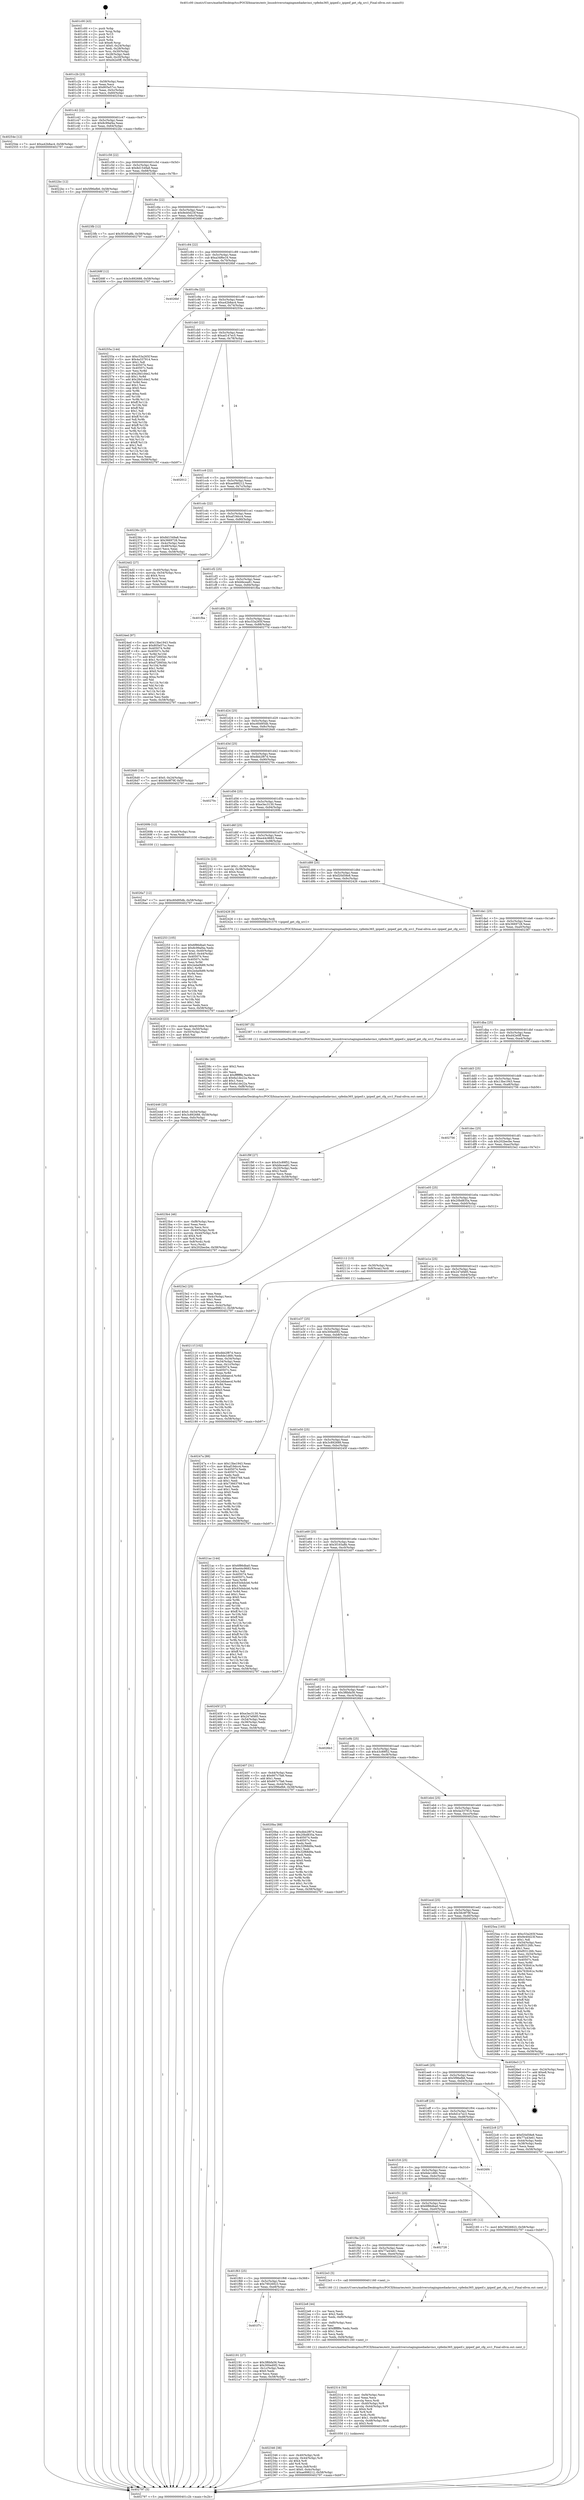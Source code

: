 digraph "0x401c00" {
  label = "0x401c00 (/mnt/c/Users/mathe/Desktop/tcc/POCII/binaries/extr_linuxdriversstagingmediadavinci_vpfedm365_ipipeif.c_ipipeif_get_cfg_src1_Final-ollvm.out::main(0))"
  labelloc = "t"
  node[shape=record]

  Entry [label="",width=0.3,height=0.3,shape=circle,fillcolor=black,style=filled]
  "0x401c2b" [label="{
     0x401c2b [23]\l
     | [instrs]\l
     &nbsp;&nbsp;0x401c2b \<+3\>: mov -0x58(%rbp),%eax\l
     &nbsp;&nbsp;0x401c2e \<+2\>: mov %eax,%ecx\l
     &nbsp;&nbsp;0x401c30 \<+6\>: sub $0x805e57cc,%ecx\l
     &nbsp;&nbsp;0x401c36 \<+3\>: mov %eax,-0x5c(%rbp)\l
     &nbsp;&nbsp;0x401c39 \<+3\>: mov %ecx,-0x60(%rbp)\l
     &nbsp;&nbsp;0x401c3c \<+6\>: je 000000000040254e \<main+0x94e\>\l
  }"]
  "0x40254e" [label="{
     0x40254e [12]\l
     | [instrs]\l
     &nbsp;&nbsp;0x40254e \<+7\>: movl $0xa42b8ac4,-0x58(%rbp)\l
     &nbsp;&nbsp;0x402555 \<+5\>: jmp 0000000000402797 \<main+0xb97\>\l
  }"]
  "0x401c42" [label="{
     0x401c42 [22]\l
     | [instrs]\l
     &nbsp;&nbsp;0x401c42 \<+5\>: jmp 0000000000401c47 \<main+0x47\>\l
     &nbsp;&nbsp;0x401c47 \<+3\>: mov -0x5c(%rbp),%eax\l
     &nbsp;&nbsp;0x401c4a \<+5\>: sub $0x8c99af4a,%eax\l
     &nbsp;&nbsp;0x401c4f \<+3\>: mov %eax,-0x64(%rbp)\l
     &nbsp;&nbsp;0x401c52 \<+6\>: je 00000000004022bc \<main+0x6bc\>\l
  }"]
  Exit [label="",width=0.3,height=0.3,shape=circle,fillcolor=black,style=filled,peripheries=2]
  "0x4022bc" [label="{
     0x4022bc [12]\l
     | [instrs]\l
     &nbsp;&nbsp;0x4022bc \<+7\>: movl $0x5f96efb6,-0x58(%rbp)\l
     &nbsp;&nbsp;0x4022c3 \<+5\>: jmp 0000000000402797 \<main+0xb97\>\l
  }"]
  "0x401c58" [label="{
     0x401c58 [22]\l
     | [instrs]\l
     &nbsp;&nbsp;0x401c58 \<+5\>: jmp 0000000000401c5d \<main+0x5d\>\l
     &nbsp;&nbsp;0x401c5d \<+3\>: mov -0x5c(%rbp),%eax\l
     &nbsp;&nbsp;0x401c60 \<+5\>: sub $0x8d1549a8,%eax\l
     &nbsp;&nbsp;0x401c65 \<+3\>: mov %eax,-0x68(%rbp)\l
     &nbsp;&nbsp;0x401c68 \<+6\>: je 00000000004023fb \<main+0x7fb\>\l
  }"]
  "0x4026a7" [label="{
     0x4026a7 [12]\l
     | [instrs]\l
     &nbsp;&nbsp;0x4026a7 \<+7\>: movl $0xc60d95db,-0x58(%rbp)\l
     &nbsp;&nbsp;0x4026ae \<+5\>: jmp 0000000000402797 \<main+0xb97\>\l
  }"]
  "0x4023fb" [label="{
     0x4023fb [12]\l
     | [instrs]\l
     &nbsp;&nbsp;0x4023fb \<+7\>: movl $0x3f165a8b,-0x58(%rbp)\l
     &nbsp;&nbsp;0x402402 \<+5\>: jmp 0000000000402797 \<main+0xb97\>\l
  }"]
  "0x401c6e" [label="{
     0x401c6e [22]\l
     | [instrs]\l
     &nbsp;&nbsp;0x401c6e \<+5\>: jmp 0000000000401c73 \<main+0x73\>\l
     &nbsp;&nbsp;0x401c73 \<+3\>: mov -0x5c(%rbp),%eax\l
     &nbsp;&nbsp;0x401c76 \<+5\>: sub $0x9e40d23f,%eax\l
     &nbsp;&nbsp;0x401c7b \<+3\>: mov %eax,-0x6c(%rbp)\l
     &nbsp;&nbsp;0x401c7e \<+6\>: je 000000000040268f \<main+0xa8f\>\l
  }"]
  "0x4024ed" [label="{
     0x4024ed [97]\l
     | [instrs]\l
     &nbsp;&nbsp;0x4024ed \<+5\>: mov $0x13be1943,%edx\l
     &nbsp;&nbsp;0x4024f2 \<+5\>: mov $0x805e57cc,%esi\l
     &nbsp;&nbsp;0x4024f7 \<+8\>: mov 0x405074,%r8d\l
     &nbsp;&nbsp;0x4024ff \<+8\>: mov 0x40507c,%r9d\l
     &nbsp;&nbsp;0x402507 \<+3\>: mov %r8d,%r10d\l
     &nbsp;&nbsp;0x40250a \<+7\>: add $0xd72665dc,%r10d\l
     &nbsp;&nbsp;0x402511 \<+4\>: sub $0x1,%r10d\l
     &nbsp;&nbsp;0x402515 \<+7\>: sub $0xd72665dc,%r10d\l
     &nbsp;&nbsp;0x40251c \<+4\>: imul %r10d,%r8d\l
     &nbsp;&nbsp;0x402520 \<+4\>: and $0x1,%r8d\l
     &nbsp;&nbsp;0x402524 \<+4\>: cmp $0x0,%r8d\l
     &nbsp;&nbsp;0x402528 \<+4\>: sete %r11b\l
     &nbsp;&nbsp;0x40252c \<+4\>: cmp $0xa,%r9d\l
     &nbsp;&nbsp;0x402530 \<+3\>: setl %bl\l
     &nbsp;&nbsp;0x402533 \<+3\>: mov %r11b,%r14b\l
     &nbsp;&nbsp;0x402536 \<+3\>: and %bl,%r14b\l
     &nbsp;&nbsp;0x402539 \<+3\>: xor %bl,%r11b\l
     &nbsp;&nbsp;0x40253c \<+3\>: or %r11b,%r14b\l
     &nbsp;&nbsp;0x40253f \<+4\>: test $0x1,%r14b\l
     &nbsp;&nbsp;0x402543 \<+3\>: cmovne %esi,%edx\l
     &nbsp;&nbsp;0x402546 \<+3\>: mov %edx,-0x58(%rbp)\l
     &nbsp;&nbsp;0x402549 \<+5\>: jmp 0000000000402797 \<main+0xb97\>\l
  }"]
  "0x40268f" [label="{
     0x40268f [12]\l
     | [instrs]\l
     &nbsp;&nbsp;0x40268f \<+7\>: movl $0x3c892688,-0x58(%rbp)\l
     &nbsp;&nbsp;0x402696 \<+5\>: jmp 0000000000402797 \<main+0xb97\>\l
  }"]
  "0x401c84" [label="{
     0x401c84 [22]\l
     | [instrs]\l
     &nbsp;&nbsp;0x401c84 \<+5\>: jmp 0000000000401c89 \<main+0x89\>\l
     &nbsp;&nbsp;0x401c89 \<+3\>: mov -0x5c(%rbp),%eax\l
     &nbsp;&nbsp;0x401c8c \<+5\>: sub $0xa34f6e16,%eax\l
     &nbsp;&nbsp;0x401c91 \<+3\>: mov %eax,-0x70(%rbp)\l
     &nbsp;&nbsp;0x401c94 \<+6\>: je 00000000004026bf \<main+0xabf\>\l
  }"]
  "0x402446" [label="{
     0x402446 [25]\l
     | [instrs]\l
     &nbsp;&nbsp;0x402446 \<+7\>: movl $0x0,-0x54(%rbp)\l
     &nbsp;&nbsp;0x40244d \<+7\>: movl $0x3c892688,-0x58(%rbp)\l
     &nbsp;&nbsp;0x402454 \<+6\>: mov %eax,-0xfc(%rbp)\l
     &nbsp;&nbsp;0x40245a \<+5\>: jmp 0000000000402797 \<main+0xb97\>\l
  }"]
  "0x4026bf" [label="{
     0x4026bf\l
  }", style=dashed]
  "0x401c9a" [label="{
     0x401c9a [22]\l
     | [instrs]\l
     &nbsp;&nbsp;0x401c9a \<+5\>: jmp 0000000000401c9f \<main+0x9f\>\l
     &nbsp;&nbsp;0x401c9f \<+3\>: mov -0x5c(%rbp),%eax\l
     &nbsp;&nbsp;0x401ca2 \<+5\>: sub $0xa42b8ac4,%eax\l
     &nbsp;&nbsp;0x401ca7 \<+3\>: mov %eax,-0x74(%rbp)\l
     &nbsp;&nbsp;0x401caa \<+6\>: je 000000000040255a \<main+0x95a\>\l
  }"]
  "0x40242f" [label="{
     0x40242f [23]\l
     | [instrs]\l
     &nbsp;&nbsp;0x40242f \<+10\>: movabs $0x4030b6,%rdi\l
     &nbsp;&nbsp;0x402439 \<+3\>: mov %eax,-0x50(%rbp)\l
     &nbsp;&nbsp;0x40243c \<+3\>: mov -0x50(%rbp),%esi\l
     &nbsp;&nbsp;0x40243f \<+2\>: mov $0x0,%al\l
     &nbsp;&nbsp;0x402441 \<+5\>: call 0000000000401040 \<printf@plt\>\l
     | [calls]\l
     &nbsp;&nbsp;0x401040 \{1\} (unknown)\l
  }"]
  "0x40255a" [label="{
     0x40255a [144]\l
     | [instrs]\l
     &nbsp;&nbsp;0x40255a \<+5\>: mov $0xc53a265f,%eax\l
     &nbsp;&nbsp;0x40255f \<+5\>: mov $0x4a337914,%ecx\l
     &nbsp;&nbsp;0x402564 \<+2\>: mov $0x1,%dl\l
     &nbsp;&nbsp;0x402566 \<+7\>: mov 0x405074,%esi\l
     &nbsp;&nbsp;0x40256d \<+7\>: mov 0x40507c,%edi\l
     &nbsp;&nbsp;0x402574 \<+3\>: mov %esi,%r8d\l
     &nbsp;&nbsp;0x402577 \<+7\>: sub $0x28d1d4e2,%r8d\l
     &nbsp;&nbsp;0x40257e \<+4\>: sub $0x1,%r8d\l
     &nbsp;&nbsp;0x402582 \<+7\>: add $0x28d1d4e2,%r8d\l
     &nbsp;&nbsp;0x402589 \<+4\>: imul %r8d,%esi\l
     &nbsp;&nbsp;0x40258d \<+3\>: and $0x1,%esi\l
     &nbsp;&nbsp;0x402590 \<+3\>: cmp $0x0,%esi\l
     &nbsp;&nbsp;0x402593 \<+4\>: sete %r9b\l
     &nbsp;&nbsp;0x402597 \<+3\>: cmp $0xa,%edi\l
     &nbsp;&nbsp;0x40259a \<+4\>: setl %r10b\l
     &nbsp;&nbsp;0x40259e \<+3\>: mov %r9b,%r11b\l
     &nbsp;&nbsp;0x4025a1 \<+4\>: xor $0xff,%r11b\l
     &nbsp;&nbsp;0x4025a5 \<+3\>: mov %r10b,%bl\l
     &nbsp;&nbsp;0x4025a8 \<+3\>: xor $0xff,%bl\l
     &nbsp;&nbsp;0x4025ab \<+3\>: xor $0x1,%dl\l
     &nbsp;&nbsp;0x4025ae \<+3\>: mov %r11b,%r14b\l
     &nbsp;&nbsp;0x4025b1 \<+4\>: and $0xff,%r14b\l
     &nbsp;&nbsp;0x4025b5 \<+3\>: and %dl,%r9b\l
     &nbsp;&nbsp;0x4025b8 \<+3\>: mov %bl,%r15b\l
     &nbsp;&nbsp;0x4025bb \<+4\>: and $0xff,%r15b\l
     &nbsp;&nbsp;0x4025bf \<+3\>: and %dl,%r10b\l
     &nbsp;&nbsp;0x4025c2 \<+3\>: or %r9b,%r14b\l
     &nbsp;&nbsp;0x4025c5 \<+3\>: or %r10b,%r15b\l
     &nbsp;&nbsp;0x4025c8 \<+3\>: xor %r15b,%r14b\l
     &nbsp;&nbsp;0x4025cb \<+3\>: or %bl,%r11b\l
     &nbsp;&nbsp;0x4025ce \<+4\>: xor $0xff,%r11b\l
     &nbsp;&nbsp;0x4025d2 \<+3\>: or $0x1,%dl\l
     &nbsp;&nbsp;0x4025d5 \<+3\>: and %dl,%r11b\l
     &nbsp;&nbsp;0x4025d8 \<+3\>: or %r11b,%r14b\l
     &nbsp;&nbsp;0x4025db \<+4\>: test $0x1,%r14b\l
     &nbsp;&nbsp;0x4025df \<+3\>: cmovne %ecx,%eax\l
     &nbsp;&nbsp;0x4025e2 \<+3\>: mov %eax,-0x58(%rbp)\l
     &nbsp;&nbsp;0x4025e5 \<+5\>: jmp 0000000000402797 \<main+0xb97\>\l
  }"]
  "0x401cb0" [label="{
     0x401cb0 [22]\l
     | [instrs]\l
     &nbsp;&nbsp;0x401cb0 \<+5\>: jmp 0000000000401cb5 \<main+0xb5\>\l
     &nbsp;&nbsp;0x401cb5 \<+3\>: mov -0x5c(%rbp),%eax\l
     &nbsp;&nbsp;0x401cb8 \<+5\>: sub $0xad147ec5,%eax\l
     &nbsp;&nbsp;0x401cbd \<+3\>: mov %eax,-0x78(%rbp)\l
     &nbsp;&nbsp;0x401cc0 \<+6\>: je 0000000000402012 \<main+0x412\>\l
  }"]
  "0x4023b4" [label="{
     0x4023b4 [46]\l
     | [instrs]\l
     &nbsp;&nbsp;0x4023b4 \<+6\>: mov -0xf8(%rbp),%ecx\l
     &nbsp;&nbsp;0x4023ba \<+3\>: imul %eax,%ecx\l
     &nbsp;&nbsp;0x4023bd \<+3\>: movslq %ecx,%rsi\l
     &nbsp;&nbsp;0x4023c0 \<+4\>: mov -0x40(%rbp),%rdi\l
     &nbsp;&nbsp;0x4023c4 \<+4\>: movslq -0x44(%rbp),%r8\l
     &nbsp;&nbsp;0x4023c8 \<+4\>: shl $0x4,%r8\l
     &nbsp;&nbsp;0x4023cc \<+3\>: add %r8,%rdi\l
     &nbsp;&nbsp;0x4023cf \<+4\>: mov 0x8(%rdi),%rdi\l
     &nbsp;&nbsp;0x4023d3 \<+3\>: mov %rsi,(%rdi)\l
     &nbsp;&nbsp;0x4023d6 \<+7\>: movl $0x202becbe,-0x58(%rbp)\l
     &nbsp;&nbsp;0x4023dd \<+5\>: jmp 0000000000402797 \<main+0xb97\>\l
  }"]
  "0x402012" [label="{
     0x402012\l
  }", style=dashed]
  "0x401cc6" [label="{
     0x401cc6 [22]\l
     | [instrs]\l
     &nbsp;&nbsp;0x401cc6 \<+5\>: jmp 0000000000401ccb \<main+0xcb\>\l
     &nbsp;&nbsp;0x401ccb \<+3\>: mov -0x5c(%rbp),%eax\l
     &nbsp;&nbsp;0x401cce \<+5\>: sub $0xae998212,%eax\l
     &nbsp;&nbsp;0x401cd3 \<+3\>: mov %eax,-0x7c(%rbp)\l
     &nbsp;&nbsp;0x401cd6 \<+6\>: je 000000000040236c \<main+0x76c\>\l
  }"]
  "0x40238c" [label="{
     0x40238c [40]\l
     | [instrs]\l
     &nbsp;&nbsp;0x40238c \<+5\>: mov $0x2,%ecx\l
     &nbsp;&nbsp;0x402391 \<+1\>: cltd\l
     &nbsp;&nbsp;0x402392 \<+2\>: idiv %ecx\l
     &nbsp;&nbsp;0x402394 \<+6\>: imul $0xfffffffe,%edx,%ecx\l
     &nbsp;&nbsp;0x40239a \<+6\>: sub $0x6a1de22a,%ecx\l
     &nbsp;&nbsp;0x4023a0 \<+3\>: add $0x1,%ecx\l
     &nbsp;&nbsp;0x4023a3 \<+6\>: add $0x6a1de22a,%ecx\l
     &nbsp;&nbsp;0x4023a9 \<+6\>: mov %ecx,-0xf8(%rbp)\l
     &nbsp;&nbsp;0x4023af \<+5\>: call 0000000000401160 \<next_i\>\l
     | [calls]\l
     &nbsp;&nbsp;0x401160 \{1\} (/mnt/c/Users/mathe/Desktop/tcc/POCII/binaries/extr_linuxdriversstagingmediadavinci_vpfedm365_ipipeif.c_ipipeif_get_cfg_src1_Final-ollvm.out::next_i)\l
  }"]
  "0x40236c" [label="{
     0x40236c [27]\l
     | [instrs]\l
     &nbsp;&nbsp;0x40236c \<+5\>: mov $0x8d1549a8,%eax\l
     &nbsp;&nbsp;0x402371 \<+5\>: mov $0x3669728,%ecx\l
     &nbsp;&nbsp;0x402376 \<+3\>: mov -0x4c(%rbp),%edx\l
     &nbsp;&nbsp;0x402379 \<+3\>: cmp -0x48(%rbp),%edx\l
     &nbsp;&nbsp;0x40237c \<+3\>: cmovl %ecx,%eax\l
     &nbsp;&nbsp;0x40237f \<+3\>: mov %eax,-0x58(%rbp)\l
     &nbsp;&nbsp;0x402382 \<+5\>: jmp 0000000000402797 \<main+0xb97\>\l
  }"]
  "0x401cdc" [label="{
     0x401cdc [22]\l
     | [instrs]\l
     &nbsp;&nbsp;0x401cdc \<+5\>: jmp 0000000000401ce1 \<main+0xe1\>\l
     &nbsp;&nbsp;0x401ce1 \<+3\>: mov -0x5c(%rbp),%eax\l
     &nbsp;&nbsp;0x401ce4 \<+5\>: sub $0xaf19dcc4,%eax\l
     &nbsp;&nbsp;0x401ce9 \<+3\>: mov %eax,-0x80(%rbp)\l
     &nbsp;&nbsp;0x401cec \<+6\>: je 00000000004024d2 \<main+0x8d2\>\l
  }"]
  "0x402346" [label="{
     0x402346 [38]\l
     | [instrs]\l
     &nbsp;&nbsp;0x402346 \<+4\>: mov -0x40(%rbp),%rdi\l
     &nbsp;&nbsp;0x40234a \<+4\>: movslq -0x44(%rbp),%r8\l
     &nbsp;&nbsp;0x40234e \<+4\>: shl $0x4,%r8\l
     &nbsp;&nbsp;0x402352 \<+3\>: add %r8,%rdi\l
     &nbsp;&nbsp;0x402355 \<+4\>: mov %rax,0x8(%rdi)\l
     &nbsp;&nbsp;0x402359 \<+7\>: movl $0x0,-0x4c(%rbp)\l
     &nbsp;&nbsp;0x402360 \<+7\>: movl $0xae998212,-0x58(%rbp)\l
     &nbsp;&nbsp;0x402367 \<+5\>: jmp 0000000000402797 \<main+0xb97\>\l
  }"]
  "0x4024d2" [label="{
     0x4024d2 [27]\l
     | [instrs]\l
     &nbsp;&nbsp;0x4024d2 \<+4\>: mov -0x40(%rbp),%rax\l
     &nbsp;&nbsp;0x4024d6 \<+4\>: movslq -0x54(%rbp),%rcx\l
     &nbsp;&nbsp;0x4024da \<+4\>: shl $0x4,%rcx\l
     &nbsp;&nbsp;0x4024de \<+3\>: add %rcx,%rax\l
     &nbsp;&nbsp;0x4024e1 \<+4\>: mov 0x8(%rax),%rax\l
     &nbsp;&nbsp;0x4024e5 \<+3\>: mov %rax,%rdi\l
     &nbsp;&nbsp;0x4024e8 \<+5\>: call 0000000000401030 \<free@plt\>\l
     | [calls]\l
     &nbsp;&nbsp;0x401030 \{1\} (unknown)\l
  }"]
  "0x401cf2" [label="{
     0x401cf2 [25]\l
     | [instrs]\l
     &nbsp;&nbsp;0x401cf2 \<+5\>: jmp 0000000000401cf7 \<main+0xf7\>\l
     &nbsp;&nbsp;0x401cf7 \<+3\>: mov -0x5c(%rbp),%eax\l
     &nbsp;&nbsp;0x401cfa \<+5\>: sub $0xbfecea81,%eax\l
     &nbsp;&nbsp;0x401cff \<+6\>: mov %eax,-0x84(%rbp)\l
     &nbsp;&nbsp;0x401d05 \<+6\>: je 0000000000401fba \<main+0x3ba\>\l
  }"]
  "0x402314" [label="{
     0x402314 [50]\l
     | [instrs]\l
     &nbsp;&nbsp;0x402314 \<+6\>: mov -0xf4(%rbp),%ecx\l
     &nbsp;&nbsp;0x40231a \<+3\>: imul %eax,%ecx\l
     &nbsp;&nbsp;0x40231d \<+3\>: movslq %ecx,%rdi\l
     &nbsp;&nbsp;0x402320 \<+4\>: mov -0x40(%rbp),%r8\l
     &nbsp;&nbsp;0x402324 \<+4\>: movslq -0x44(%rbp),%r9\l
     &nbsp;&nbsp;0x402328 \<+4\>: shl $0x4,%r9\l
     &nbsp;&nbsp;0x40232c \<+3\>: add %r9,%r8\l
     &nbsp;&nbsp;0x40232f \<+3\>: mov %rdi,(%r8)\l
     &nbsp;&nbsp;0x402332 \<+7\>: movl $0x1,-0x48(%rbp)\l
     &nbsp;&nbsp;0x402339 \<+4\>: movslq -0x48(%rbp),%rdi\l
     &nbsp;&nbsp;0x40233d \<+4\>: shl $0x3,%rdi\l
     &nbsp;&nbsp;0x402341 \<+5\>: call 0000000000401050 \<malloc@plt\>\l
     | [calls]\l
     &nbsp;&nbsp;0x401050 \{1\} (unknown)\l
  }"]
  "0x401fba" [label="{
     0x401fba\l
  }", style=dashed]
  "0x401d0b" [label="{
     0x401d0b [25]\l
     | [instrs]\l
     &nbsp;&nbsp;0x401d0b \<+5\>: jmp 0000000000401d10 \<main+0x110\>\l
     &nbsp;&nbsp;0x401d10 \<+3\>: mov -0x5c(%rbp),%eax\l
     &nbsp;&nbsp;0x401d13 \<+5\>: sub $0xc53a265f,%eax\l
     &nbsp;&nbsp;0x401d18 \<+6\>: mov %eax,-0x88(%rbp)\l
     &nbsp;&nbsp;0x401d1e \<+6\>: je 000000000040277d \<main+0xb7d\>\l
  }"]
  "0x4022e8" [label="{
     0x4022e8 [44]\l
     | [instrs]\l
     &nbsp;&nbsp;0x4022e8 \<+2\>: xor %ecx,%ecx\l
     &nbsp;&nbsp;0x4022ea \<+5\>: mov $0x2,%edx\l
     &nbsp;&nbsp;0x4022ef \<+6\>: mov %edx,-0xf0(%rbp)\l
     &nbsp;&nbsp;0x4022f5 \<+1\>: cltd\l
     &nbsp;&nbsp;0x4022f6 \<+6\>: mov -0xf0(%rbp),%esi\l
     &nbsp;&nbsp;0x4022fc \<+2\>: idiv %esi\l
     &nbsp;&nbsp;0x4022fe \<+6\>: imul $0xfffffffe,%edx,%edx\l
     &nbsp;&nbsp;0x402304 \<+3\>: sub $0x1,%ecx\l
     &nbsp;&nbsp;0x402307 \<+2\>: sub %ecx,%edx\l
     &nbsp;&nbsp;0x402309 \<+6\>: mov %edx,-0xf4(%rbp)\l
     &nbsp;&nbsp;0x40230f \<+5\>: call 0000000000401160 \<next_i\>\l
     | [calls]\l
     &nbsp;&nbsp;0x401160 \{1\} (/mnt/c/Users/mathe/Desktop/tcc/POCII/binaries/extr_linuxdriversstagingmediadavinci_vpfedm365_ipipeif.c_ipipeif_get_cfg_src1_Final-ollvm.out::next_i)\l
  }"]
  "0x40277d" [label="{
     0x40277d\l
  }", style=dashed]
  "0x401d24" [label="{
     0x401d24 [25]\l
     | [instrs]\l
     &nbsp;&nbsp;0x401d24 \<+5\>: jmp 0000000000401d29 \<main+0x129\>\l
     &nbsp;&nbsp;0x401d29 \<+3\>: mov -0x5c(%rbp),%eax\l
     &nbsp;&nbsp;0x401d2c \<+5\>: sub $0xc60d95db,%eax\l
     &nbsp;&nbsp;0x401d31 \<+6\>: mov %eax,-0x8c(%rbp)\l
     &nbsp;&nbsp;0x401d37 \<+6\>: je 00000000004026d0 \<main+0xad0\>\l
  }"]
  "0x402253" [label="{
     0x402253 [105]\l
     | [instrs]\l
     &nbsp;&nbsp;0x402253 \<+5\>: mov $0x6f86dba0,%ecx\l
     &nbsp;&nbsp;0x402258 \<+5\>: mov $0x8c99af4a,%edx\l
     &nbsp;&nbsp;0x40225d \<+4\>: mov %rax,-0x40(%rbp)\l
     &nbsp;&nbsp;0x402261 \<+7\>: movl $0x0,-0x44(%rbp)\l
     &nbsp;&nbsp;0x402268 \<+7\>: mov 0x405074,%esi\l
     &nbsp;&nbsp;0x40226f \<+8\>: mov 0x40507c,%r8d\l
     &nbsp;&nbsp;0x402277 \<+3\>: mov %esi,%r9d\l
     &nbsp;&nbsp;0x40227a \<+7\>: add $0x2eda0b89,%r9d\l
     &nbsp;&nbsp;0x402281 \<+4\>: sub $0x1,%r9d\l
     &nbsp;&nbsp;0x402285 \<+7\>: sub $0x2eda0b89,%r9d\l
     &nbsp;&nbsp;0x40228c \<+4\>: imul %r9d,%esi\l
     &nbsp;&nbsp;0x402290 \<+3\>: and $0x1,%esi\l
     &nbsp;&nbsp;0x402293 \<+3\>: cmp $0x0,%esi\l
     &nbsp;&nbsp;0x402296 \<+4\>: sete %r10b\l
     &nbsp;&nbsp;0x40229a \<+4\>: cmp $0xa,%r8d\l
     &nbsp;&nbsp;0x40229e \<+4\>: setl %r11b\l
     &nbsp;&nbsp;0x4022a2 \<+3\>: mov %r10b,%bl\l
     &nbsp;&nbsp;0x4022a5 \<+3\>: and %r11b,%bl\l
     &nbsp;&nbsp;0x4022a8 \<+3\>: xor %r11b,%r10b\l
     &nbsp;&nbsp;0x4022ab \<+3\>: or %r10b,%bl\l
     &nbsp;&nbsp;0x4022ae \<+3\>: test $0x1,%bl\l
     &nbsp;&nbsp;0x4022b1 \<+3\>: cmovne %edx,%ecx\l
     &nbsp;&nbsp;0x4022b4 \<+3\>: mov %ecx,-0x58(%rbp)\l
     &nbsp;&nbsp;0x4022b7 \<+5\>: jmp 0000000000402797 \<main+0xb97\>\l
  }"]
  "0x4026d0" [label="{
     0x4026d0 [19]\l
     | [instrs]\l
     &nbsp;&nbsp;0x4026d0 \<+7\>: movl $0x0,-0x24(%rbp)\l
     &nbsp;&nbsp;0x4026d7 \<+7\>: movl $0x58c9f79f,-0x58(%rbp)\l
     &nbsp;&nbsp;0x4026de \<+5\>: jmp 0000000000402797 \<main+0xb97\>\l
  }"]
  "0x401d3d" [label="{
     0x401d3d [25]\l
     | [instrs]\l
     &nbsp;&nbsp;0x401d3d \<+5\>: jmp 0000000000401d42 \<main+0x142\>\l
     &nbsp;&nbsp;0x401d42 \<+3\>: mov -0x5c(%rbp),%eax\l
     &nbsp;&nbsp;0x401d45 \<+5\>: sub $0xdbb2f87d,%eax\l
     &nbsp;&nbsp;0x401d4a \<+6\>: mov %eax,-0x90(%rbp)\l
     &nbsp;&nbsp;0x401d50 \<+6\>: je 000000000040270c \<main+0xb0c\>\l
  }"]
  "0x401f7c" [label="{
     0x401f7c\l
  }", style=dashed]
  "0x40270c" [label="{
     0x40270c\l
  }", style=dashed]
  "0x401d56" [label="{
     0x401d56 [25]\l
     | [instrs]\l
     &nbsp;&nbsp;0x401d56 \<+5\>: jmp 0000000000401d5b \<main+0x15b\>\l
     &nbsp;&nbsp;0x401d5b \<+3\>: mov -0x5c(%rbp),%eax\l
     &nbsp;&nbsp;0x401d5e \<+5\>: sub $0xe3ec3130,%eax\l
     &nbsp;&nbsp;0x401d63 \<+6\>: mov %eax,-0x94(%rbp)\l
     &nbsp;&nbsp;0x401d69 \<+6\>: je 000000000040269b \<main+0xa9b\>\l
  }"]
  "0x402191" [label="{
     0x402191 [27]\l
     | [instrs]\l
     &nbsp;&nbsp;0x402191 \<+5\>: mov $0x3f6bfa56,%eax\l
     &nbsp;&nbsp;0x402196 \<+5\>: mov $0x300ed0f2,%ecx\l
     &nbsp;&nbsp;0x40219b \<+3\>: mov -0x1c(%rbp),%edx\l
     &nbsp;&nbsp;0x40219e \<+3\>: cmp $0x0,%edx\l
     &nbsp;&nbsp;0x4021a1 \<+3\>: cmove %ecx,%eax\l
     &nbsp;&nbsp;0x4021a4 \<+3\>: mov %eax,-0x58(%rbp)\l
     &nbsp;&nbsp;0x4021a7 \<+5\>: jmp 0000000000402797 \<main+0xb97\>\l
  }"]
  "0x40269b" [label="{
     0x40269b [12]\l
     | [instrs]\l
     &nbsp;&nbsp;0x40269b \<+4\>: mov -0x40(%rbp),%rax\l
     &nbsp;&nbsp;0x40269f \<+3\>: mov %rax,%rdi\l
     &nbsp;&nbsp;0x4026a2 \<+5\>: call 0000000000401030 \<free@plt\>\l
     | [calls]\l
     &nbsp;&nbsp;0x401030 \{1\} (unknown)\l
  }"]
  "0x401d6f" [label="{
     0x401d6f [25]\l
     | [instrs]\l
     &nbsp;&nbsp;0x401d6f \<+5\>: jmp 0000000000401d74 \<main+0x174\>\l
     &nbsp;&nbsp;0x401d74 \<+3\>: mov -0x5c(%rbp),%eax\l
     &nbsp;&nbsp;0x401d77 \<+5\>: sub $0xe44c9683,%eax\l
     &nbsp;&nbsp;0x401d7c \<+6\>: mov %eax,-0x98(%rbp)\l
     &nbsp;&nbsp;0x401d82 \<+6\>: je 000000000040223c \<main+0x63c\>\l
  }"]
  "0x401f63" [label="{
     0x401f63 [25]\l
     | [instrs]\l
     &nbsp;&nbsp;0x401f63 \<+5\>: jmp 0000000000401f68 \<main+0x368\>\l
     &nbsp;&nbsp;0x401f68 \<+3\>: mov -0x5c(%rbp),%eax\l
     &nbsp;&nbsp;0x401f6b \<+5\>: sub $0x79026923,%eax\l
     &nbsp;&nbsp;0x401f70 \<+6\>: mov %eax,-0xe8(%rbp)\l
     &nbsp;&nbsp;0x401f76 \<+6\>: je 0000000000402191 \<main+0x591\>\l
  }"]
  "0x40223c" [label="{
     0x40223c [23]\l
     | [instrs]\l
     &nbsp;&nbsp;0x40223c \<+7\>: movl $0x1,-0x38(%rbp)\l
     &nbsp;&nbsp;0x402243 \<+4\>: movslq -0x38(%rbp),%rax\l
     &nbsp;&nbsp;0x402247 \<+4\>: shl $0x4,%rax\l
     &nbsp;&nbsp;0x40224b \<+3\>: mov %rax,%rdi\l
     &nbsp;&nbsp;0x40224e \<+5\>: call 0000000000401050 \<malloc@plt\>\l
     | [calls]\l
     &nbsp;&nbsp;0x401050 \{1\} (unknown)\l
  }"]
  "0x401d88" [label="{
     0x401d88 [25]\l
     | [instrs]\l
     &nbsp;&nbsp;0x401d88 \<+5\>: jmp 0000000000401d8d \<main+0x18d\>\l
     &nbsp;&nbsp;0x401d8d \<+3\>: mov -0x5c(%rbp),%eax\l
     &nbsp;&nbsp;0x401d90 \<+5\>: sub $0xf20d58e8,%eax\l
     &nbsp;&nbsp;0x401d95 \<+6\>: mov %eax,-0x9c(%rbp)\l
     &nbsp;&nbsp;0x401d9b \<+6\>: je 0000000000402426 \<main+0x826\>\l
  }"]
  "0x4022e3" [label="{
     0x4022e3 [5]\l
     | [instrs]\l
     &nbsp;&nbsp;0x4022e3 \<+5\>: call 0000000000401160 \<next_i\>\l
     | [calls]\l
     &nbsp;&nbsp;0x401160 \{1\} (/mnt/c/Users/mathe/Desktop/tcc/POCII/binaries/extr_linuxdriversstagingmediadavinci_vpfedm365_ipipeif.c_ipipeif_get_cfg_src1_Final-ollvm.out::next_i)\l
  }"]
  "0x402426" [label="{
     0x402426 [9]\l
     | [instrs]\l
     &nbsp;&nbsp;0x402426 \<+4\>: mov -0x40(%rbp),%rdi\l
     &nbsp;&nbsp;0x40242a \<+5\>: call 0000000000401570 \<ipipeif_get_cfg_src1\>\l
     | [calls]\l
     &nbsp;&nbsp;0x401570 \{1\} (/mnt/c/Users/mathe/Desktop/tcc/POCII/binaries/extr_linuxdriversstagingmediadavinci_vpfedm365_ipipeif.c_ipipeif_get_cfg_src1_Final-ollvm.out::ipipeif_get_cfg_src1)\l
  }"]
  "0x401da1" [label="{
     0x401da1 [25]\l
     | [instrs]\l
     &nbsp;&nbsp;0x401da1 \<+5\>: jmp 0000000000401da6 \<main+0x1a6\>\l
     &nbsp;&nbsp;0x401da6 \<+3\>: mov -0x5c(%rbp),%eax\l
     &nbsp;&nbsp;0x401da9 \<+5\>: sub $0x3669728,%eax\l
     &nbsp;&nbsp;0x401dae \<+6\>: mov %eax,-0xa0(%rbp)\l
     &nbsp;&nbsp;0x401db4 \<+6\>: je 0000000000402387 \<main+0x787\>\l
  }"]
  "0x401f4a" [label="{
     0x401f4a [25]\l
     | [instrs]\l
     &nbsp;&nbsp;0x401f4a \<+5\>: jmp 0000000000401f4f \<main+0x34f\>\l
     &nbsp;&nbsp;0x401f4f \<+3\>: mov -0x5c(%rbp),%eax\l
     &nbsp;&nbsp;0x401f52 \<+5\>: sub $0x77a43e61,%eax\l
     &nbsp;&nbsp;0x401f57 \<+6\>: mov %eax,-0xe4(%rbp)\l
     &nbsp;&nbsp;0x401f5d \<+6\>: je 00000000004022e3 \<main+0x6e3\>\l
  }"]
  "0x402387" [label="{
     0x402387 [5]\l
     | [instrs]\l
     &nbsp;&nbsp;0x402387 \<+5\>: call 0000000000401160 \<next_i\>\l
     | [calls]\l
     &nbsp;&nbsp;0x401160 \{1\} (/mnt/c/Users/mathe/Desktop/tcc/POCII/binaries/extr_linuxdriversstagingmediadavinci_vpfedm365_ipipeif.c_ipipeif_get_cfg_src1_Final-ollvm.out::next_i)\l
  }"]
  "0x401dba" [label="{
     0x401dba [25]\l
     | [instrs]\l
     &nbsp;&nbsp;0x401dba \<+5\>: jmp 0000000000401dbf \<main+0x1bf\>\l
     &nbsp;&nbsp;0x401dbf \<+3\>: mov -0x5c(%rbp),%eax\l
     &nbsp;&nbsp;0x401dc2 \<+5\>: sub $0xd42e0ff,%eax\l
     &nbsp;&nbsp;0x401dc7 \<+6\>: mov %eax,-0xa4(%rbp)\l
     &nbsp;&nbsp;0x401dcd \<+6\>: je 0000000000401f9f \<main+0x39f\>\l
  }"]
  "0x402728" [label="{
     0x402728\l
  }", style=dashed]
  "0x401f9f" [label="{
     0x401f9f [27]\l
     | [instrs]\l
     &nbsp;&nbsp;0x401f9f \<+5\>: mov $0x43c89f52,%eax\l
     &nbsp;&nbsp;0x401fa4 \<+5\>: mov $0xbfecea81,%ecx\l
     &nbsp;&nbsp;0x401fa9 \<+3\>: mov -0x20(%rbp),%edx\l
     &nbsp;&nbsp;0x401fac \<+3\>: cmp $0x2,%edx\l
     &nbsp;&nbsp;0x401faf \<+3\>: cmovne %ecx,%eax\l
     &nbsp;&nbsp;0x401fb2 \<+3\>: mov %eax,-0x58(%rbp)\l
     &nbsp;&nbsp;0x401fb5 \<+5\>: jmp 0000000000402797 \<main+0xb97\>\l
  }"]
  "0x401dd3" [label="{
     0x401dd3 [25]\l
     | [instrs]\l
     &nbsp;&nbsp;0x401dd3 \<+5\>: jmp 0000000000401dd8 \<main+0x1d8\>\l
     &nbsp;&nbsp;0x401dd8 \<+3\>: mov -0x5c(%rbp),%eax\l
     &nbsp;&nbsp;0x401ddb \<+5\>: sub $0x13be1943,%eax\l
     &nbsp;&nbsp;0x401de0 \<+6\>: mov %eax,-0xa8(%rbp)\l
     &nbsp;&nbsp;0x401de6 \<+6\>: je 0000000000402756 \<main+0xb56\>\l
  }"]
  "0x402797" [label="{
     0x402797 [5]\l
     | [instrs]\l
     &nbsp;&nbsp;0x402797 \<+5\>: jmp 0000000000401c2b \<main+0x2b\>\l
  }"]
  "0x401c00" [label="{
     0x401c00 [43]\l
     | [instrs]\l
     &nbsp;&nbsp;0x401c00 \<+1\>: push %rbp\l
     &nbsp;&nbsp;0x401c01 \<+3\>: mov %rsp,%rbp\l
     &nbsp;&nbsp;0x401c04 \<+2\>: push %r15\l
     &nbsp;&nbsp;0x401c06 \<+2\>: push %r14\l
     &nbsp;&nbsp;0x401c08 \<+1\>: push %rbx\l
     &nbsp;&nbsp;0x401c09 \<+7\>: sub $0xe8,%rsp\l
     &nbsp;&nbsp;0x401c10 \<+7\>: movl $0x0,-0x24(%rbp)\l
     &nbsp;&nbsp;0x401c17 \<+3\>: mov %edi,-0x28(%rbp)\l
     &nbsp;&nbsp;0x401c1a \<+4\>: mov %rsi,-0x30(%rbp)\l
     &nbsp;&nbsp;0x401c1e \<+3\>: mov -0x28(%rbp),%edi\l
     &nbsp;&nbsp;0x401c21 \<+3\>: mov %edi,-0x20(%rbp)\l
     &nbsp;&nbsp;0x401c24 \<+7\>: movl $0xd42e0ff,-0x58(%rbp)\l
  }"]
  "0x401f31" [label="{
     0x401f31 [25]\l
     | [instrs]\l
     &nbsp;&nbsp;0x401f31 \<+5\>: jmp 0000000000401f36 \<main+0x336\>\l
     &nbsp;&nbsp;0x401f36 \<+3\>: mov -0x5c(%rbp),%eax\l
     &nbsp;&nbsp;0x401f39 \<+5\>: sub $0x6f86dba0,%eax\l
     &nbsp;&nbsp;0x401f3e \<+6\>: mov %eax,-0xe0(%rbp)\l
     &nbsp;&nbsp;0x401f44 \<+6\>: je 0000000000402728 \<main+0xb28\>\l
  }"]
  "0x402756" [label="{
     0x402756\l
  }", style=dashed]
  "0x401dec" [label="{
     0x401dec [25]\l
     | [instrs]\l
     &nbsp;&nbsp;0x401dec \<+5\>: jmp 0000000000401df1 \<main+0x1f1\>\l
     &nbsp;&nbsp;0x401df1 \<+3\>: mov -0x5c(%rbp),%eax\l
     &nbsp;&nbsp;0x401df4 \<+5\>: sub $0x202becbe,%eax\l
     &nbsp;&nbsp;0x401df9 \<+6\>: mov %eax,-0xac(%rbp)\l
     &nbsp;&nbsp;0x401dff \<+6\>: je 00000000004023e2 \<main+0x7e2\>\l
  }"]
  "0x402185" [label="{
     0x402185 [12]\l
     | [instrs]\l
     &nbsp;&nbsp;0x402185 \<+7\>: movl $0x79026923,-0x58(%rbp)\l
     &nbsp;&nbsp;0x40218c \<+5\>: jmp 0000000000402797 \<main+0xb97\>\l
  }"]
  "0x4023e2" [label="{
     0x4023e2 [25]\l
     | [instrs]\l
     &nbsp;&nbsp;0x4023e2 \<+2\>: xor %eax,%eax\l
     &nbsp;&nbsp;0x4023e4 \<+3\>: mov -0x4c(%rbp),%ecx\l
     &nbsp;&nbsp;0x4023e7 \<+3\>: sub $0x1,%eax\l
     &nbsp;&nbsp;0x4023ea \<+2\>: sub %eax,%ecx\l
     &nbsp;&nbsp;0x4023ec \<+3\>: mov %ecx,-0x4c(%rbp)\l
     &nbsp;&nbsp;0x4023ef \<+7\>: movl $0xae998212,-0x58(%rbp)\l
     &nbsp;&nbsp;0x4023f6 \<+5\>: jmp 0000000000402797 \<main+0xb97\>\l
  }"]
  "0x401e05" [label="{
     0x401e05 [25]\l
     | [instrs]\l
     &nbsp;&nbsp;0x401e05 \<+5\>: jmp 0000000000401e0a \<main+0x20a\>\l
     &nbsp;&nbsp;0x401e0a \<+3\>: mov -0x5c(%rbp),%eax\l
     &nbsp;&nbsp;0x401e0d \<+5\>: sub $0x20bd835a,%eax\l
     &nbsp;&nbsp;0x401e12 \<+6\>: mov %eax,-0xb0(%rbp)\l
     &nbsp;&nbsp;0x401e18 \<+6\>: je 0000000000402112 \<main+0x512\>\l
  }"]
  "0x401f18" [label="{
     0x401f18 [25]\l
     | [instrs]\l
     &nbsp;&nbsp;0x401f18 \<+5\>: jmp 0000000000401f1d \<main+0x31d\>\l
     &nbsp;&nbsp;0x401f1d \<+3\>: mov -0x5c(%rbp),%eax\l
     &nbsp;&nbsp;0x401f20 \<+5\>: sub $0x6de1d6fc,%eax\l
     &nbsp;&nbsp;0x401f25 \<+6\>: mov %eax,-0xdc(%rbp)\l
     &nbsp;&nbsp;0x401f2b \<+6\>: je 0000000000402185 \<main+0x585\>\l
  }"]
  "0x402112" [label="{
     0x402112 [13]\l
     | [instrs]\l
     &nbsp;&nbsp;0x402112 \<+4\>: mov -0x30(%rbp),%rax\l
     &nbsp;&nbsp;0x402116 \<+4\>: mov 0x8(%rax),%rdi\l
     &nbsp;&nbsp;0x40211a \<+5\>: call 0000000000401060 \<atoi@plt\>\l
     | [calls]\l
     &nbsp;&nbsp;0x401060 \{1\} (unknown)\l
  }"]
  "0x401e1e" [label="{
     0x401e1e [25]\l
     | [instrs]\l
     &nbsp;&nbsp;0x401e1e \<+5\>: jmp 0000000000401e23 \<main+0x223\>\l
     &nbsp;&nbsp;0x401e23 \<+3\>: mov -0x5c(%rbp),%eax\l
     &nbsp;&nbsp;0x401e26 \<+5\>: sub $0x247ef485,%eax\l
     &nbsp;&nbsp;0x401e2b \<+6\>: mov %eax,-0xb4(%rbp)\l
     &nbsp;&nbsp;0x401e31 \<+6\>: je 000000000040247a \<main+0x87a\>\l
  }"]
  "0x4026f4" [label="{
     0x4026f4\l
  }", style=dashed]
  "0x40247a" [label="{
     0x40247a [88]\l
     | [instrs]\l
     &nbsp;&nbsp;0x40247a \<+5\>: mov $0x13be1943,%eax\l
     &nbsp;&nbsp;0x40247f \<+5\>: mov $0xaf19dcc4,%ecx\l
     &nbsp;&nbsp;0x402484 \<+7\>: mov 0x405074,%edx\l
     &nbsp;&nbsp;0x40248b \<+7\>: mov 0x40507c,%esi\l
     &nbsp;&nbsp;0x402492 \<+2\>: mov %edx,%edi\l
     &nbsp;&nbsp;0x402494 \<+6\>: add $0x73663768,%edi\l
     &nbsp;&nbsp;0x40249a \<+3\>: sub $0x1,%edi\l
     &nbsp;&nbsp;0x40249d \<+6\>: sub $0x73663768,%edi\l
     &nbsp;&nbsp;0x4024a3 \<+3\>: imul %edi,%edx\l
     &nbsp;&nbsp;0x4024a6 \<+3\>: and $0x1,%edx\l
     &nbsp;&nbsp;0x4024a9 \<+3\>: cmp $0x0,%edx\l
     &nbsp;&nbsp;0x4024ac \<+4\>: sete %r8b\l
     &nbsp;&nbsp;0x4024b0 \<+3\>: cmp $0xa,%esi\l
     &nbsp;&nbsp;0x4024b3 \<+4\>: setl %r9b\l
     &nbsp;&nbsp;0x4024b7 \<+3\>: mov %r8b,%r10b\l
     &nbsp;&nbsp;0x4024ba \<+3\>: and %r9b,%r10b\l
     &nbsp;&nbsp;0x4024bd \<+3\>: xor %r9b,%r8b\l
     &nbsp;&nbsp;0x4024c0 \<+3\>: or %r8b,%r10b\l
     &nbsp;&nbsp;0x4024c3 \<+4\>: test $0x1,%r10b\l
     &nbsp;&nbsp;0x4024c7 \<+3\>: cmovne %ecx,%eax\l
     &nbsp;&nbsp;0x4024ca \<+3\>: mov %eax,-0x58(%rbp)\l
     &nbsp;&nbsp;0x4024cd \<+5\>: jmp 0000000000402797 \<main+0xb97\>\l
  }"]
  "0x401e37" [label="{
     0x401e37 [25]\l
     | [instrs]\l
     &nbsp;&nbsp;0x401e37 \<+5\>: jmp 0000000000401e3c \<main+0x23c\>\l
     &nbsp;&nbsp;0x401e3c \<+3\>: mov -0x5c(%rbp),%eax\l
     &nbsp;&nbsp;0x401e3f \<+5\>: sub $0x300ed0f2,%eax\l
     &nbsp;&nbsp;0x401e44 \<+6\>: mov %eax,-0xb8(%rbp)\l
     &nbsp;&nbsp;0x401e4a \<+6\>: je 00000000004021ac \<main+0x5ac\>\l
  }"]
  "0x401eff" [label="{
     0x401eff [25]\l
     | [instrs]\l
     &nbsp;&nbsp;0x401eff \<+5\>: jmp 0000000000401f04 \<main+0x304\>\l
     &nbsp;&nbsp;0x401f04 \<+3\>: mov -0x5c(%rbp),%eax\l
     &nbsp;&nbsp;0x401f07 \<+5\>: sub $0x6d1e7ec3,%eax\l
     &nbsp;&nbsp;0x401f0c \<+6\>: mov %eax,-0xd8(%rbp)\l
     &nbsp;&nbsp;0x401f12 \<+6\>: je 00000000004026f4 \<main+0xaf4\>\l
  }"]
  "0x4021ac" [label="{
     0x4021ac [144]\l
     | [instrs]\l
     &nbsp;&nbsp;0x4021ac \<+5\>: mov $0x6f86dba0,%eax\l
     &nbsp;&nbsp;0x4021b1 \<+5\>: mov $0xe44c9683,%ecx\l
     &nbsp;&nbsp;0x4021b6 \<+2\>: mov $0x1,%dl\l
     &nbsp;&nbsp;0x4021b8 \<+7\>: mov 0x405074,%esi\l
     &nbsp;&nbsp;0x4021bf \<+7\>: mov 0x40507c,%edi\l
     &nbsp;&nbsp;0x4021c6 \<+3\>: mov %esi,%r8d\l
     &nbsp;&nbsp;0x4021c9 \<+7\>: add $0x93d4dcb6,%r8d\l
     &nbsp;&nbsp;0x4021d0 \<+4\>: sub $0x1,%r8d\l
     &nbsp;&nbsp;0x4021d4 \<+7\>: sub $0x93d4dcb6,%r8d\l
     &nbsp;&nbsp;0x4021db \<+4\>: imul %r8d,%esi\l
     &nbsp;&nbsp;0x4021df \<+3\>: and $0x1,%esi\l
     &nbsp;&nbsp;0x4021e2 \<+3\>: cmp $0x0,%esi\l
     &nbsp;&nbsp;0x4021e5 \<+4\>: sete %r9b\l
     &nbsp;&nbsp;0x4021e9 \<+3\>: cmp $0xa,%edi\l
     &nbsp;&nbsp;0x4021ec \<+4\>: setl %r10b\l
     &nbsp;&nbsp;0x4021f0 \<+3\>: mov %r9b,%r11b\l
     &nbsp;&nbsp;0x4021f3 \<+4\>: xor $0xff,%r11b\l
     &nbsp;&nbsp;0x4021f7 \<+3\>: mov %r10b,%bl\l
     &nbsp;&nbsp;0x4021fa \<+3\>: xor $0xff,%bl\l
     &nbsp;&nbsp;0x4021fd \<+3\>: xor $0x1,%dl\l
     &nbsp;&nbsp;0x402200 \<+3\>: mov %r11b,%r14b\l
     &nbsp;&nbsp;0x402203 \<+4\>: and $0xff,%r14b\l
     &nbsp;&nbsp;0x402207 \<+3\>: and %dl,%r9b\l
     &nbsp;&nbsp;0x40220a \<+3\>: mov %bl,%r15b\l
     &nbsp;&nbsp;0x40220d \<+4\>: and $0xff,%r15b\l
     &nbsp;&nbsp;0x402211 \<+3\>: and %dl,%r10b\l
     &nbsp;&nbsp;0x402214 \<+3\>: or %r9b,%r14b\l
     &nbsp;&nbsp;0x402217 \<+3\>: or %r10b,%r15b\l
     &nbsp;&nbsp;0x40221a \<+3\>: xor %r15b,%r14b\l
     &nbsp;&nbsp;0x40221d \<+3\>: or %bl,%r11b\l
     &nbsp;&nbsp;0x402220 \<+4\>: xor $0xff,%r11b\l
     &nbsp;&nbsp;0x402224 \<+3\>: or $0x1,%dl\l
     &nbsp;&nbsp;0x402227 \<+3\>: and %dl,%r11b\l
     &nbsp;&nbsp;0x40222a \<+3\>: or %r11b,%r14b\l
     &nbsp;&nbsp;0x40222d \<+4\>: test $0x1,%r14b\l
     &nbsp;&nbsp;0x402231 \<+3\>: cmovne %ecx,%eax\l
     &nbsp;&nbsp;0x402234 \<+3\>: mov %eax,-0x58(%rbp)\l
     &nbsp;&nbsp;0x402237 \<+5\>: jmp 0000000000402797 \<main+0xb97\>\l
  }"]
  "0x401e50" [label="{
     0x401e50 [25]\l
     | [instrs]\l
     &nbsp;&nbsp;0x401e50 \<+5\>: jmp 0000000000401e55 \<main+0x255\>\l
     &nbsp;&nbsp;0x401e55 \<+3\>: mov -0x5c(%rbp),%eax\l
     &nbsp;&nbsp;0x401e58 \<+5\>: sub $0x3c892688,%eax\l
     &nbsp;&nbsp;0x401e5d \<+6\>: mov %eax,-0xbc(%rbp)\l
     &nbsp;&nbsp;0x401e63 \<+6\>: je 000000000040245f \<main+0x85f\>\l
  }"]
  "0x4022c8" [label="{
     0x4022c8 [27]\l
     | [instrs]\l
     &nbsp;&nbsp;0x4022c8 \<+5\>: mov $0xf20d58e8,%eax\l
     &nbsp;&nbsp;0x4022cd \<+5\>: mov $0x77a43e61,%ecx\l
     &nbsp;&nbsp;0x4022d2 \<+3\>: mov -0x44(%rbp),%edx\l
     &nbsp;&nbsp;0x4022d5 \<+3\>: cmp -0x38(%rbp),%edx\l
     &nbsp;&nbsp;0x4022d8 \<+3\>: cmovl %ecx,%eax\l
     &nbsp;&nbsp;0x4022db \<+3\>: mov %eax,-0x58(%rbp)\l
     &nbsp;&nbsp;0x4022de \<+5\>: jmp 0000000000402797 \<main+0xb97\>\l
  }"]
  "0x40245f" [label="{
     0x40245f [27]\l
     | [instrs]\l
     &nbsp;&nbsp;0x40245f \<+5\>: mov $0xe3ec3130,%eax\l
     &nbsp;&nbsp;0x402464 \<+5\>: mov $0x247ef485,%ecx\l
     &nbsp;&nbsp;0x402469 \<+3\>: mov -0x54(%rbp),%edx\l
     &nbsp;&nbsp;0x40246c \<+3\>: cmp -0x38(%rbp),%edx\l
     &nbsp;&nbsp;0x40246f \<+3\>: cmovl %ecx,%eax\l
     &nbsp;&nbsp;0x402472 \<+3\>: mov %eax,-0x58(%rbp)\l
     &nbsp;&nbsp;0x402475 \<+5\>: jmp 0000000000402797 \<main+0xb97\>\l
  }"]
  "0x401e69" [label="{
     0x401e69 [25]\l
     | [instrs]\l
     &nbsp;&nbsp;0x401e69 \<+5\>: jmp 0000000000401e6e \<main+0x26e\>\l
     &nbsp;&nbsp;0x401e6e \<+3\>: mov -0x5c(%rbp),%eax\l
     &nbsp;&nbsp;0x401e71 \<+5\>: sub $0x3f165a8b,%eax\l
     &nbsp;&nbsp;0x401e76 \<+6\>: mov %eax,-0xc0(%rbp)\l
     &nbsp;&nbsp;0x401e7c \<+6\>: je 0000000000402407 \<main+0x807\>\l
  }"]
  "0x401ee6" [label="{
     0x401ee6 [25]\l
     | [instrs]\l
     &nbsp;&nbsp;0x401ee6 \<+5\>: jmp 0000000000401eeb \<main+0x2eb\>\l
     &nbsp;&nbsp;0x401eeb \<+3\>: mov -0x5c(%rbp),%eax\l
     &nbsp;&nbsp;0x401eee \<+5\>: sub $0x5f96efb6,%eax\l
     &nbsp;&nbsp;0x401ef3 \<+6\>: mov %eax,-0xd4(%rbp)\l
     &nbsp;&nbsp;0x401ef9 \<+6\>: je 00000000004022c8 \<main+0x6c8\>\l
  }"]
  "0x402407" [label="{
     0x402407 [31]\l
     | [instrs]\l
     &nbsp;&nbsp;0x402407 \<+3\>: mov -0x44(%rbp),%eax\l
     &nbsp;&nbsp;0x40240a \<+5\>: sub $0x667c7fa6,%eax\l
     &nbsp;&nbsp;0x40240f \<+3\>: add $0x1,%eax\l
     &nbsp;&nbsp;0x402412 \<+5\>: add $0x667c7fa6,%eax\l
     &nbsp;&nbsp;0x402417 \<+3\>: mov %eax,-0x44(%rbp)\l
     &nbsp;&nbsp;0x40241a \<+7\>: movl $0x5f96efb6,-0x58(%rbp)\l
     &nbsp;&nbsp;0x402421 \<+5\>: jmp 0000000000402797 \<main+0xb97\>\l
  }"]
  "0x401e82" [label="{
     0x401e82 [25]\l
     | [instrs]\l
     &nbsp;&nbsp;0x401e82 \<+5\>: jmp 0000000000401e87 \<main+0x287\>\l
     &nbsp;&nbsp;0x401e87 \<+3\>: mov -0x5c(%rbp),%eax\l
     &nbsp;&nbsp;0x401e8a \<+5\>: sub $0x3f6bfa56,%eax\l
     &nbsp;&nbsp;0x401e8f \<+6\>: mov %eax,-0xc4(%rbp)\l
     &nbsp;&nbsp;0x401e95 \<+6\>: je 00000000004026b3 \<main+0xab3\>\l
  }"]
  "0x4026e3" [label="{
     0x4026e3 [17]\l
     | [instrs]\l
     &nbsp;&nbsp;0x4026e3 \<+3\>: mov -0x24(%rbp),%eax\l
     &nbsp;&nbsp;0x4026e6 \<+7\>: add $0xe8,%rsp\l
     &nbsp;&nbsp;0x4026ed \<+1\>: pop %rbx\l
     &nbsp;&nbsp;0x4026ee \<+2\>: pop %r14\l
     &nbsp;&nbsp;0x4026f0 \<+2\>: pop %r15\l
     &nbsp;&nbsp;0x4026f2 \<+1\>: pop %rbp\l
     &nbsp;&nbsp;0x4026f3 \<+1\>: ret\l
  }"]
  "0x4026b3" [label="{
     0x4026b3\l
  }", style=dashed]
  "0x401e9b" [label="{
     0x401e9b [25]\l
     | [instrs]\l
     &nbsp;&nbsp;0x401e9b \<+5\>: jmp 0000000000401ea0 \<main+0x2a0\>\l
     &nbsp;&nbsp;0x401ea0 \<+3\>: mov -0x5c(%rbp),%eax\l
     &nbsp;&nbsp;0x401ea3 \<+5\>: sub $0x43c89f52,%eax\l
     &nbsp;&nbsp;0x401ea8 \<+6\>: mov %eax,-0xc8(%rbp)\l
     &nbsp;&nbsp;0x401eae \<+6\>: je 00000000004020ba \<main+0x4ba\>\l
  }"]
  "0x401ecd" [label="{
     0x401ecd [25]\l
     | [instrs]\l
     &nbsp;&nbsp;0x401ecd \<+5\>: jmp 0000000000401ed2 \<main+0x2d2\>\l
     &nbsp;&nbsp;0x401ed2 \<+3\>: mov -0x5c(%rbp),%eax\l
     &nbsp;&nbsp;0x401ed5 \<+5\>: sub $0x58c9f79f,%eax\l
     &nbsp;&nbsp;0x401eda \<+6\>: mov %eax,-0xd0(%rbp)\l
     &nbsp;&nbsp;0x401ee0 \<+6\>: je 00000000004026e3 \<main+0xae3\>\l
  }"]
  "0x4020ba" [label="{
     0x4020ba [88]\l
     | [instrs]\l
     &nbsp;&nbsp;0x4020ba \<+5\>: mov $0xdbb2f87d,%eax\l
     &nbsp;&nbsp;0x4020bf \<+5\>: mov $0x20bd835a,%ecx\l
     &nbsp;&nbsp;0x4020c4 \<+7\>: mov 0x405074,%edx\l
     &nbsp;&nbsp;0x4020cb \<+7\>: mov 0x40507c,%esi\l
     &nbsp;&nbsp;0x4020d2 \<+2\>: mov %edx,%edi\l
     &nbsp;&nbsp;0x4020d4 \<+6\>: add $0x32f68d9a,%edi\l
     &nbsp;&nbsp;0x4020da \<+3\>: sub $0x1,%edi\l
     &nbsp;&nbsp;0x4020dd \<+6\>: sub $0x32f68d9a,%edi\l
     &nbsp;&nbsp;0x4020e3 \<+3\>: imul %edi,%edx\l
     &nbsp;&nbsp;0x4020e6 \<+3\>: and $0x1,%edx\l
     &nbsp;&nbsp;0x4020e9 \<+3\>: cmp $0x0,%edx\l
     &nbsp;&nbsp;0x4020ec \<+4\>: sete %r8b\l
     &nbsp;&nbsp;0x4020f0 \<+3\>: cmp $0xa,%esi\l
     &nbsp;&nbsp;0x4020f3 \<+4\>: setl %r9b\l
     &nbsp;&nbsp;0x4020f7 \<+3\>: mov %r8b,%r10b\l
     &nbsp;&nbsp;0x4020fa \<+3\>: and %r9b,%r10b\l
     &nbsp;&nbsp;0x4020fd \<+3\>: xor %r9b,%r8b\l
     &nbsp;&nbsp;0x402100 \<+3\>: or %r8b,%r10b\l
     &nbsp;&nbsp;0x402103 \<+4\>: test $0x1,%r10b\l
     &nbsp;&nbsp;0x402107 \<+3\>: cmovne %ecx,%eax\l
     &nbsp;&nbsp;0x40210a \<+3\>: mov %eax,-0x58(%rbp)\l
     &nbsp;&nbsp;0x40210d \<+5\>: jmp 0000000000402797 \<main+0xb97\>\l
  }"]
  "0x401eb4" [label="{
     0x401eb4 [25]\l
     | [instrs]\l
     &nbsp;&nbsp;0x401eb4 \<+5\>: jmp 0000000000401eb9 \<main+0x2b9\>\l
     &nbsp;&nbsp;0x401eb9 \<+3\>: mov -0x5c(%rbp),%eax\l
     &nbsp;&nbsp;0x401ebc \<+5\>: sub $0x4a337914,%eax\l
     &nbsp;&nbsp;0x401ec1 \<+6\>: mov %eax,-0xcc(%rbp)\l
     &nbsp;&nbsp;0x401ec7 \<+6\>: je 00000000004025ea \<main+0x9ea\>\l
  }"]
  "0x40211f" [label="{
     0x40211f [102]\l
     | [instrs]\l
     &nbsp;&nbsp;0x40211f \<+5\>: mov $0xdbb2f87d,%ecx\l
     &nbsp;&nbsp;0x402124 \<+5\>: mov $0x6de1d6fc,%edx\l
     &nbsp;&nbsp;0x402129 \<+3\>: mov %eax,-0x34(%rbp)\l
     &nbsp;&nbsp;0x40212c \<+3\>: mov -0x34(%rbp),%eax\l
     &nbsp;&nbsp;0x40212f \<+3\>: mov %eax,-0x1c(%rbp)\l
     &nbsp;&nbsp;0x402132 \<+7\>: mov 0x405074,%eax\l
     &nbsp;&nbsp;0x402139 \<+7\>: mov 0x40507c,%esi\l
     &nbsp;&nbsp;0x402140 \<+3\>: mov %eax,%r8d\l
     &nbsp;&nbsp;0x402143 \<+7\>: add $0x2ebbaecd,%r8d\l
     &nbsp;&nbsp;0x40214a \<+4\>: sub $0x1,%r8d\l
     &nbsp;&nbsp;0x40214e \<+7\>: sub $0x2ebbaecd,%r8d\l
     &nbsp;&nbsp;0x402155 \<+4\>: imul %r8d,%eax\l
     &nbsp;&nbsp;0x402159 \<+3\>: and $0x1,%eax\l
     &nbsp;&nbsp;0x40215c \<+3\>: cmp $0x0,%eax\l
     &nbsp;&nbsp;0x40215f \<+4\>: sete %r9b\l
     &nbsp;&nbsp;0x402163 \<+3\>: cmp $0xa,%esi\l
     &nbsp;&nbsp;0x402166 \<+4\>: setl %r10b\l
     &nbsp;&nbsp;0x40216a \<+3\>: mov %r9b,%r11b\l
     &nbsp;&nbsp;0x40216d \<+3\>: and %r10b,%r11b\l
     &nbsp;&nbsp;0x402170 \<+3\>: xor %r10b,%r9b\l
     &nbsp;&nbsp;0x402173 \<+3\>: or %r9b,%r11b\l
     &nbsp;&nbsp;0x402176 \<+4\>: test $0x1,%r11b\l
     &nbsp;&nbsp;0x40217a \<+3\>: cmovne %edx,%ecx\l
     &nbsp;&nbsp;0x40217d \<+3\>: mov %ecx,-0x58(%rbp)\l
     &nbsp;&nbsp;0x402180 \<+5\>: jmp 0000000000402797 \<main+0xb97\>\l
  }"]
  "0x4025ea" [label="{
     0x4025ea [165]\l
     | [instrs]\l
     &nbsp;&nbsp;0x4025ea \<+5\>: mov $0xc53a265f,%eax\l
     &nbsp;&nbsp;0x4025ef \<+5\>: mov $0x9e40d23f,%ecx\l
     &nbsp;&nbsp;0x4025f4 \<+2\>: mov $0x1,%dl\l
     &nbsp;&nbsp;0x4025f6 \<+3\>: mov -0x54(%rbp),%esi\l
     &nbsp;&nbsp;0x4025f9 \<+6\>: sub $0xf03126fc,%esi\l
     &nbsp;&nbsp;0x4025ff \<+3\>: add $0x1,%esi\l
     &nbsp;&nbsp;0x402602 \<+6\>: add $0xf03126fc,%esi\l
     &nbsp;&nbsp;0x402608 \<+3\>: mov %esi,-0x54(%rbp)\l
     &nbsp;&nbsp;0x40260b \<+7\>: mov 0x405074,%esi\l
     &nbsp;&nbsp;0x402612 \<+7\>: mov 0x40507c,%edi\l
     &nbsp;&nbsp;0x402619 \<+3\>: mov %esi,%r8d\l
     &nbsp;&nbsp;0x40261c \<+7\>: add $0x763fc61e,%r8d\l
     &nbsp;&nbsp;0x402623 \<+4\>: sub $0x1,%r8d\l
     &nbsp;&nbsp;0x402627 \<+7\>: sub $0x763fc61e,%r8d\l
     &nbsp;&nbsp;0x40262e \<+4\>: imul %r8d,%esi\l
     &nbsp;&nbsp;0x402632 \<+3\>: and $0x1,%esi\l
     &nbsp;&nbsp;0x402635 \<+3\>: cmp $0x0,%esi\l
     &nbsp;&nbsp;0x402638 \<+4\>: sete %r9b\l
     &nbsp;&nbsp;0x40263c \<+3\>: cmp $0xa,%edi\l
     &nbsp;&nbsp;0x40263f \<+4\>: setl %r10b\l
     &nbsp;&nbsp;0x402643 \<+3\>: mov %r9b,%r11b\l
     &nbsp;&nbsp;0x402646 \<+4\>: xor $0xff,%r11b\l
     &nbsp;&nbsp;0x40264a \<+3\>: mov %r10b,%bl\l
     &nbsp;&nbsp;0x40264d \<+3\>: xor $0xff,%bl\l
     &nbsp;&nbsp;0x402650 \<+3\>: xor $0x0,%dl\l
     &nbsp;&nbsp;0x402653 \<+3\>: mov %r11b,%r14b\l
     &nbsp;&nbsp;0x402656 \<+4\>: and $0x0,%r14b\l
     &nbsp;&nbsp;0x40265a \<+3\>: and %dl,%r9b\l
     &nbsp;&nbsp;0x40265d \<+3\>: mov %bl,%r15b\l
     &nbsp;&nbsp;0x402660 \<+4\>: and $0x0,%r15b\l
     &nbsp;&nbsp;0x402664 \<+3\>: and %dl,%r10b\l
     &nbsp;&nbsp;0x402667 \<+3\>: or %r9b,%r14b\l
     &nbsp;&nbsp;0x40266a \<+3\>: or %r10b,%r15b\l
     &nbsp;&nbsp;0x40266d \<+3\>: xor %r15b,%r14b\l
     &nbsp;&nbsp;0x402670 \<+3\>: or %bl,%r11b\l
     &nbsp;&nbsp;0x402673 \<+4\>: xor $0xff,%r11b\l
     &nbsp;&nbsp;0x402677 \<+3\>: or $0x0,%dl\l
     &nbsp;&nbsp;0x40267a \<+3\>: and %dl,%r11b\l
     &nbsp;&nbsp;0x40267d \<+3\>: or %r11b,%r14b\l
     &nbsp;&nbsp;0x402680 \<+4\>: test $0x1,%r14b\l
     &nbsp;&nbsp;0x402684 \<+3\>: cmovne %ecx,%eax\l
     &nbsp;&nbsp;0x402687 \<+3\>: mov %eax,-0x58(%rbp)\l
     &nbsp;&nbsp;0x40268a \<+5\>: jmp 0000000000402797 \<main+0xb97\>\l
  }"]
  Entry -> "0x401c00" [label=" 1"]
  "0x401c2b" -> "0x40254e" [label=" 1"]
  "0x401c2b" -> "0x401c42" [label=" 28"]
  "0x4026e3" -> Exit [label=" 1"]
  "0x401c42" -> "0x4022bc" [label=" 1"]
  "0x401c42" -> "0x401c58" [label=" 27"]
  "0x4026d0" -> "0x402797" [label=" 1"]
  "0x401c58" -> "0x4023fb" [label=" 1"]
  "0x401c58" -> "0x401c6e" [label=" 26"]
  "0x4026a7" -> "0x402797" [label=" 1"]
  "0x401c6e" -> "0x40268f" [label=" 1"]
  "0x401c6e" -> "0x401c84" [label=" 25"]
  "0x40269b" -> "0x4026a7" [label=" 1"]
  "0x401c84" -> "0x4026bf" [label=" 0"]
  "0x401c84" -> "0x401c9a" [label=" 25"]
  "0x40268f" -> "0x402797" [label=" 1"]
  "0x401c9a" -> "0x40255a" [label=" 1"]
  "0x401c9a" -> "0x401cb0" [label=" 24"]
  "0x4025ea" -> "0x402797" [label=" 1"]
  "0x401cb0" -> "0x402012" [label=" 0"]
  "0x401cb0" -> "0x401cc6" [label=" 24"]
  "0x40255a" -> "0x402797" [label=" 1"]
  "0x401cc6" -> "0x40236c" [label=" 2"]
  "0x401cc6" -> "0x401cdc" [label=" 22"]
  "0x40254e" -> "0x402797" [label=" 1"]
  "0x401cdc" -> "0x4024d2" [label=" 1"]
  "0x401cdc" -> "0x401cf2" [label=" 21"]
  "0x4024ed" -> "0x402797" [label=" 1"]
  "0x401cf2" -> "0x401fba" [label=" 0"]
  "0x401cf2" -> "0x401d0b" [label=" 21"]
  "0x4024d2" -> "0x4024ed" [label=" 1"]
  "0x401d0b" -> "0x40277d" [label=" 0"]
  "0x401d0b" -> "0x401d24" [label=" 21"]
  "0x40247a" -> "0x402797" [label=" 1"]
  "0x401d24" -> "0x4026d0" [label=" 1"]
  "0x401d24" -> "0x401d3d" [label=" 20"]
  "0x40245f" -> "0x402797" [label=" 2"]
  "0x401d3d" -> "0x40270c" [label=" 0"]
  "0x401d3d" -> "0x401d56" [label=" 20"]
  "0x402446" -> "0x402797" [label=" 1"]
  "0x401d56" -> "0x40269b" [label=" 1"]
  "0x401d56" -> "0x401d6f" [label=" 19"]
  "0x40242f" -> "0x402446" [label=" 1"]
  "0x401d6f" -> "0x40223c" [label=" 1"]
  "0x401d6f" -> "0x401d88" [label=" 18"]
  "0x402407" -> "0x402797" [label=" 1"]
  "0x401d88" -> "0x402426" [label=" 1"]
  "0x401d88" -> "0x401da1" [label=" 17"]
  "0x4023fb" -> "0x402797" [label=" 1"]
  "0x401da1" -> "0x402387" [label=" 1"]
  "0x401da1" -> "0x401dba" [label=" 16"]
  "0x4023b4" -> "0x402797" [label=" 1"]
  "0x401dba" -> "0x401f9f" [label=" 1"]
  "0x401dba" -> "0x401dd3" [label=" 15"]
  "0x401f9f" -> "0x402797" [label=" 1"]
  "0x401c00" -> "0x401c2b" [label=" 1"]
  "0x402797" -> "0x401c2b" [label=" 28"]
  "0x40238c" -> "0x4023b4" [label=" 1"]
  "0x401dd3" -> "0x402756" [label=" 0"]
  "0x401dd3" -> "0x401dec" [label=" 15"]
  "0x40236c" -> "0x402797" [label=" 2"]
  "0x401dec" -> "0x4023e2" [label=" 1"]
  "0x401dec" -> "0x401e05" [label=" 14"]
  "0x402346" -> "0x402797" [label=" 1"]
  "0x401e05" -> "0x402112" [label=" 1"]
  "0x401e05" -> "0x401e1e" [label=" 13"]
  "0x4022e8" -> "0x402314" [label=" 1"]
  "0x401e1e" -> "0x40247a" [label=" 1"]
  "0x401e1e" -> "0x401e37" [label=" 12"]
  "0x4022e3" -> "0x4022e8" [label=" 1"]
  "0x401e37" -> "0x4021ac" [label=" 1"]
  "0x401e37" -> "0x401e50" [label=" 11"]
  "0x4022bc" -> "0x402797" [label=" 1"]
  "0x401e50" -> "0x40245f" [label=" 2"]
  "0x401e50" -> "0x401e69" [label=" 9"]
  "0x402253" -> "0x402797" [label=" 1"]
  "0x401e69" -> "0x402407" [label=" 1"]
  "0x401e69" -> "0x401e82" [label=" 8"]
  "0x4021ac" -> "0x402797" [label=" 1"]
  "0x401e82" -> "0x4026b3" [label=" 0"]
  "0x401e82" -> "0x401e9b" [label=" 8"]
  "0x402191" -> "0x402797" [label=" 1"]
  "0x401e9b" -> "0x4020ba" [label=" 1"]
  "0x401e9b" -> "0x401eb4" [label=" 7"]
  "0x4020ba" -> "0x402797" [label=" 1"]
  "0x402112" -> "0x40211f" [label=" 1"]
  "0x40211f" -> "0x402797" [label=" 1"]
  "0x401f63" -> "0x402191" [label=" 1"]
  "0x401eb4" -> "0x4025ea" [label=" 1"]
  "0x401eb4" -> "0x401ecd" [label=" 6"]
  "0x401f63" -> "0x401f7c" [label=" 0"]
  "0x401ecd" -> "0x4026e3" [label=" 1"]
  "0x401ecd" -> "0x401ee6" [label=" 5"]
  "0x40223c" -> "0x402253" [label=" 1"]
  "0x401ee6" -> "0x4022c8" [label=" 2"]
  "0x401ee6" -> "0x401eff" [label=" 3"]
  "0x4022c8" -> "0x402797" [label=" 2"]
  "0x401eff" -> "0x4026f4" [label=" 0"]
  "0x401eff" -> "0x401f18" [label=" 3"]
  "0x402314" -> "0x402346" [label=" 1"]
  "0x401f18" -> "0x402185" [label=" 1"]
  "0x401f18" -> "0x401f31" [label=" 2"]
  "0x402185" -> "0x402797" [label=" 1"]
  "0x402387" -> "0x40238c" [label=" 1"]
  "0x401f31" -> "0x402728" [label=" 0"]
  "0x401f31" -> "0x401f4a" [label=" 2"]
  "0x4023e2" -> "0x402797" [label=" 1"]
  "0x401f4a" -> "0x4022e3" [label=" 1"]
  "0x401f4a" -> "0x401f63" [label=" 1"]
  "0x402426" -> "0x40242f" [label=" 1"]
}
